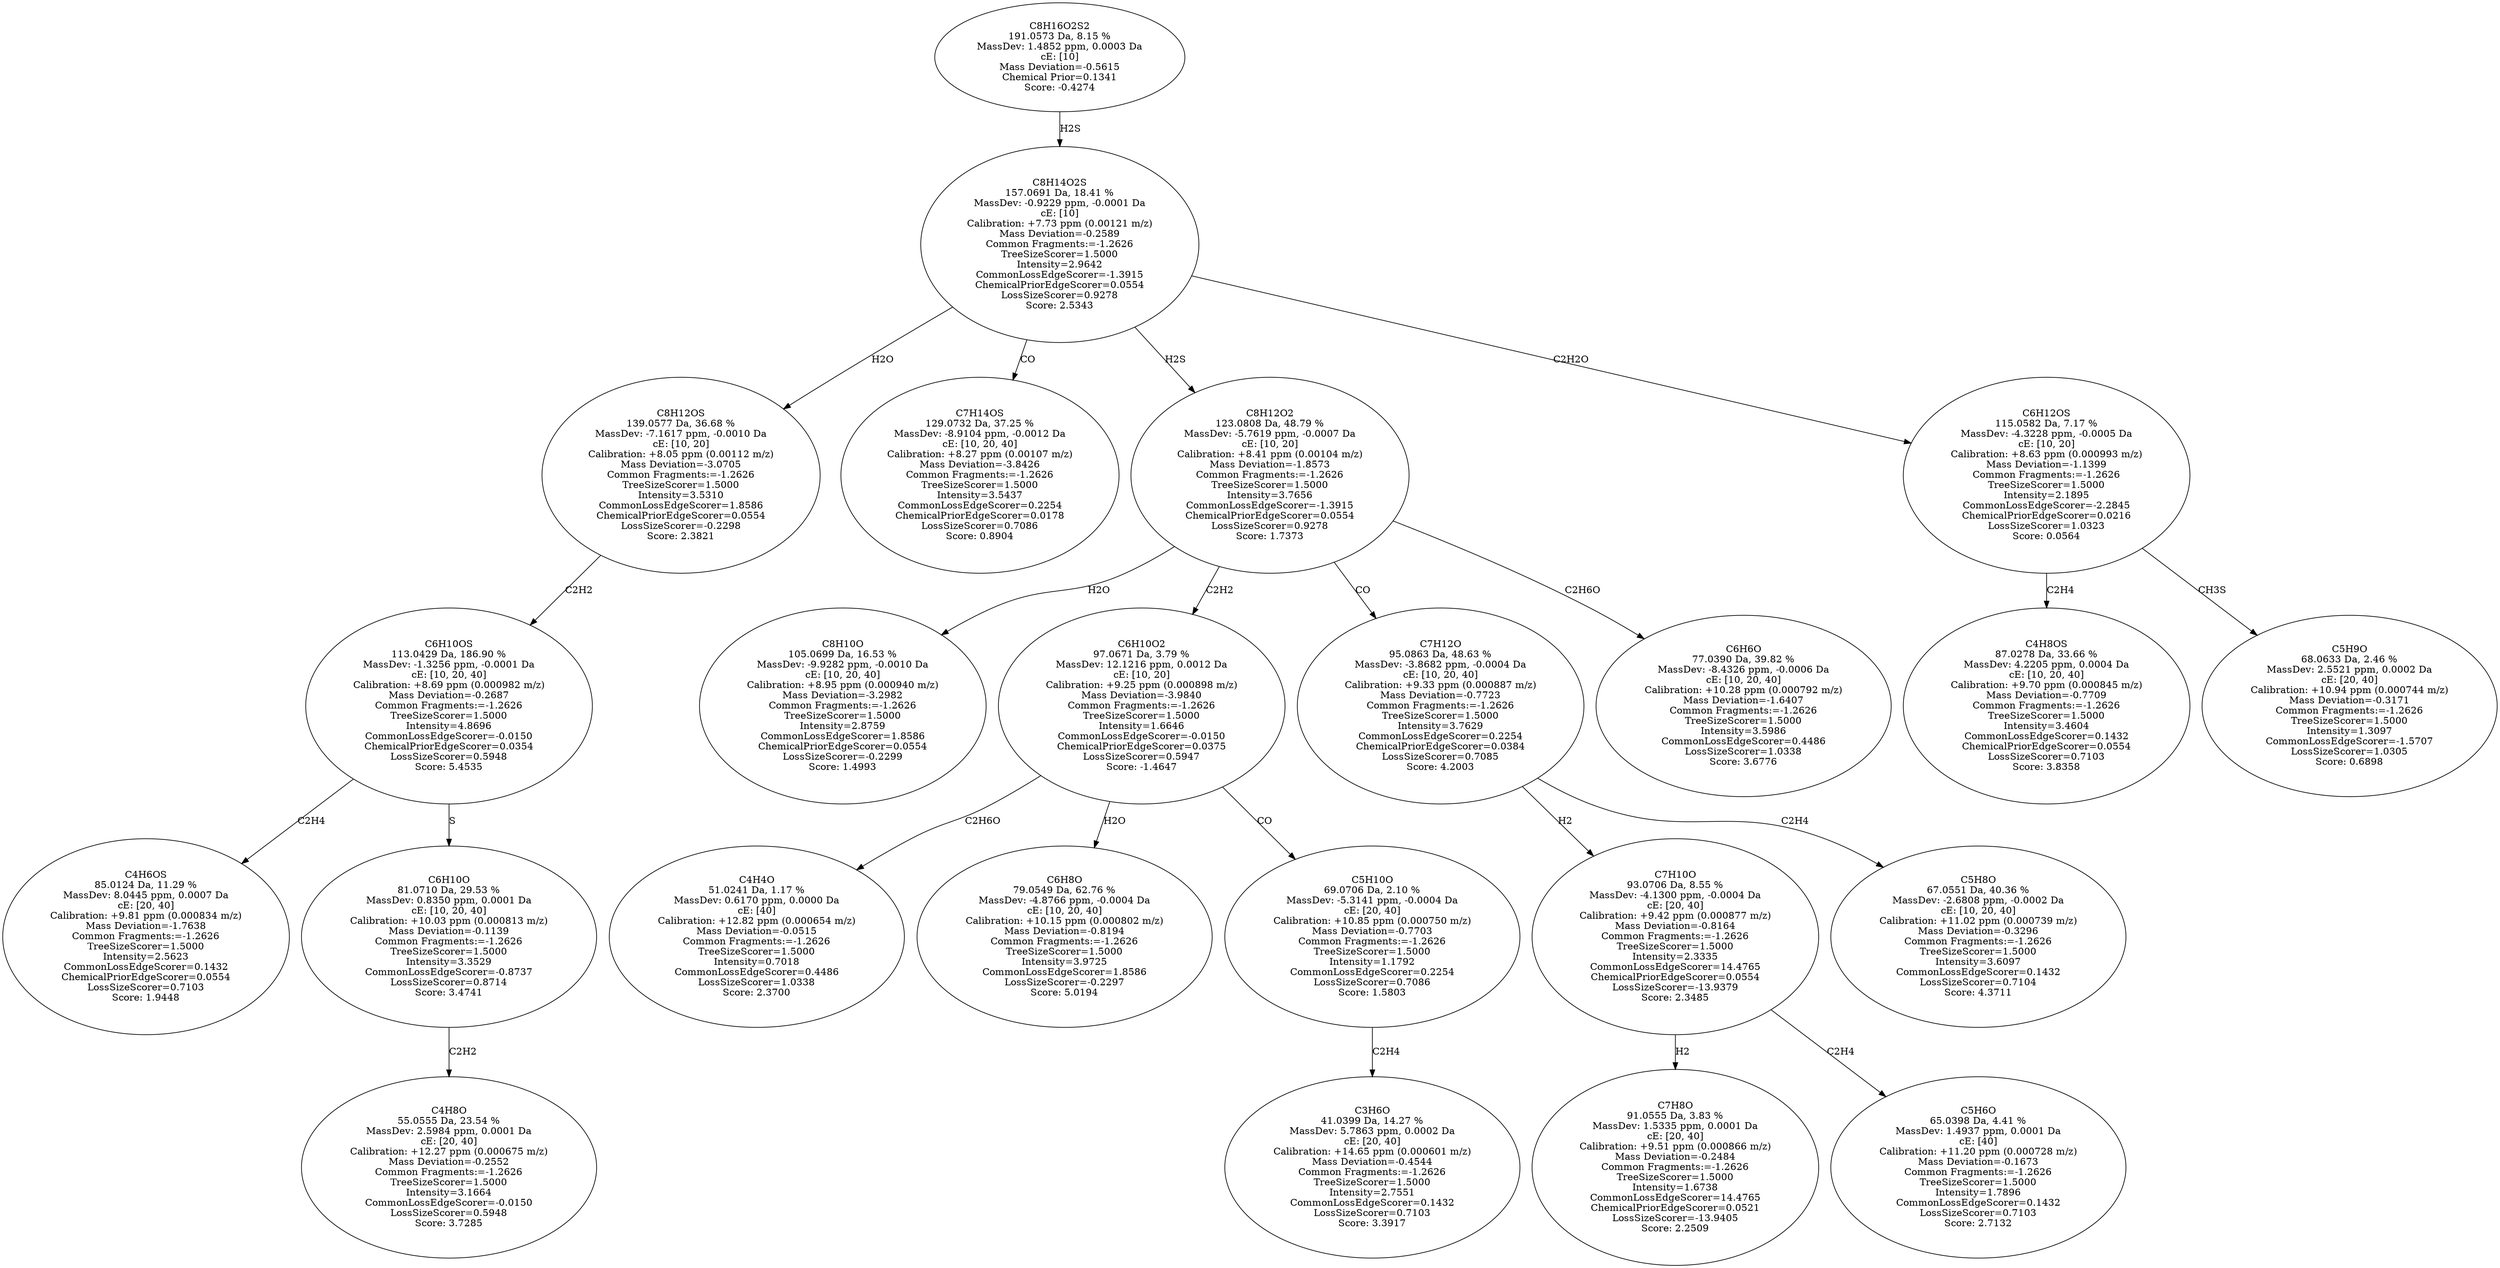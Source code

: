 strict digraph {
v1 [label="C4H6OS\n85.0124 Da, 11.29 %\nMassDev: 8.0445 ppm, 0.0007 Da\ncE: [20, 40]\nCalibration: +9.81 ppm (0.000834 m/z)\nMass Deviation=-1.7638\nCommon Fragments:=-1.2626\nTreeSizeScorer=1.5000\nIntensity=2.5623\nCommonLossEdgeScorer=0.1432\nChemicalPriorEdgeScorer=0.0554\nLossSizeScorer=0.7103\nScore: 1.9448"];
v2 [label="C4H8O\n55.0555 Da, 23.54 %\nMassDev: 2.5984 ppm, 0.0001 Da\ncE: [20, 40]\nCalibration: +12.27 ppm (0.000675 m/z)\nMass Deviation=-0.2552\nCommon Fragments:=-1.2626\nTreeSizeScorer=1.5000\nIntensity=3.1664\nCommonLossEdgeScorer=-0.0150\nLossSizeScorer=0.5948\nScore: 3.7285"];
v3 [label="C6H10O\n81.0710 Da, 29.53 %\nMassDev: 0.8350 ppm, 0.0001 Da\ncE: [10, 20, 40]\nCalibration: +10.03 ppm (0.000813 m/z)\nMass Deviation=-0.1139\nCommon Fragments:=-1.2626\nTreeSizeScorer=1.5000\nIntensity=3.3529\nCommonLossEdgeScorer=-0.8737\nLossSizeScorer=0.8714\nScore: 3.4741"];
v4 [label="C6H10OS\n113.0429 Da, 186.90 %\nMassDev: -1.3256 ppm, -0.0001 Da\ncE: [10, 20, 40]\nCalibration: +8.69 ppm (0.000982 m/z)\nMass Deviation=-0.2687\nCommon Fragments:=-1.2626\nTreeSizeScorer=1.5000\nIntensity=4.8696\nCommonLossEdgeScorer=-0.0150\nChemicalPriorEdgeScorer=0.0354\nLossSizeScorer=0.5948\nScore: 5.4535"];
v5 [label="C8H12OS\n139.0577 Da, 36.68 %\nMassDev: -7.1617 ppm, -0.0010 Da\ncE: [10, 20]\nCalibration: +8.05 ppm (0.00112 m/z)\nMass Deviation=-3.0705\nCommon Fragments:=-1.2626\nTreeSizeScorer=1.5000\nIntensity=3.5310\nCommonLossEdgeScorer=1.8586\nChemicalPriorEdgeScorer=0.0554\nLossSizeScorer=-0.2298\nScore: 2.3821"];
v6 [label="C7H14OS\n129.0732 Da, 37.25 %\nMassDev: -8.9104 ppm, -0.0012 Da\ncE: [10, 20, 40]\nCalibration: +8.27 ppm (0.00107 m/z)\nMass Deviation=-3.8426\nCommon Fragments:=-1.2626\nTreeSizeScorer=1.5000\nIntensity=3.5437\nCommonLossEdgeScorer=0.2254\nChemicalPriorEdgeScorer=0.0178\nLossSizeScorer=0.7086\nScore: 0.8904"];
v7 [label="C8H10O\n105.0699 Da, 16.53 %\nMassDev: -9.9282 ppm, -0.0010 Da\ncE: [10, 20, 40]\nCalibration: +8.95 ppm (0.000940 m/z)\nMass Deviation=-3.2982\nCommon Fragments:=-1.2626\nTreeSizeScorer=1.5000\nIntensity=2.8759\nCommonLossEdgeScorer=1.8586\nChemicalPriorEdgeScorer=0.0554\nLossSizeScorer=-0.2299\nScore: 1.4993"];
v8 [label="C4H4O\n51.0241 Da, 1.17 %\nMassDev: 0.6170 ppm, 0.0000 Da\ncE: [40]\nCalibration: +12.82 ppm (0.000654 m/z)\nMass Deviation=-0.0515\nCommon Fragments:=-1.2626\nTreeSizeScorer=1.5000\nIntensity=0.7018\nCommonLossEdgeScorer=0.4486\nLossSizeScorer=1.0338\nScore: 2.3700"];
v9 [label="C6H8O\n79.0549 Da, 62.76 %\nMassDev: -4.8766 ppm, -0.0004 Da\ncE: [10, 20, 40]\nCalibration: +10.15 ppm (0.000802 m/z)\nMass Deviation=-0.8194\nCommon Fragments:=-1.2626\nTreeSizeScorer=1.5000\nIntensity=3.9725\nCommonLossEdgeScorer=1.8586\nLossSizeScorer=-0.2297\nScore: 5.0194"];
v10 [label="C3H6O\n41.0399 Da, 14.27 %\nMassDev: 5.7863 ppm, 0.0002 Da\ncE: [20, 40]\nCalibration: +14.65 ppm (0.000601 m/z)\nMass Deviation=-0.4544\nCommon Fragments:=-1.2626\nTreeSizeScorer=1.5000\nIntensity=2.7551\nCommonLossEdgeScorer=0.1432\nLossSizeScorer=0.7103\nScore: 3.3917"];
v11 [label="C5H10O\n69.0706 Da, 2.10 %\nMassDev: -5.3141 ppm, -0.0004 Da\ncE: [20, 40]\nCalibration: +10.85 ppm (0.000750 m/z)\nMass Deviation=-0.7703\nCommon Fragments:=-1.2626\nTreeSizeScorer=1.5000\nIntensity=1.1792\nCommonLossEdgeScorer=0.2254\nLossSizeScorer=0.7086\nScore: 1.5803"];
v12 [label="C6H10O2\n97.0671 Da, 3.79 %\nMassDev: 12.1216 ppm, 0.0012 Da\ncE: [10, 20]\nCalibration: +9.25 ppm (0.000898 m/z)\nMass Deviation=-3.9840\nCommon Fragments:=-1.2626\nTreeSizeScorer=1.5000\nIntensity=1.6646\nCommonLossEdgeScorer=-0.0150\nChemicalPriorEdgeScorer=0.0375\nLossSizeScorer=0.5947\nScore: -1.4647"];
v13 [label="C7H8O\n91.0555 Da, 3.83 %\nMassDev: 1.5335 ppm, 0.0001 Da\ncE: [20, 40]\nCalibration: +9.51 ppm (0.000866 m/z)\nMass Deviation=-0.2484\nCommon Fragments:=-1.2626\nTreeSizeScorer=1.5000\nIntensity=1.6738\nCommonLossEdgeScorer=14.4765\nChemicalPriorEdgeScorer=0.0521\nLossSizeScorer=-13.9405\nScore: 2.2509"];
v14 [label="C5H6O\n65.0398 Da, 4.41 %\nMassDev: 1.4937 ppm, 0.0001 Da\ncE: [40]\nCalibration: +11.20 ppm (0.000728 m/z)\nMass Deviation=-0.1673\nCommon Fragments:=-1.2626\nTreeSizeScorer=1.5000\nIntensity=1.7896\nCommonLossEdgeScorer=0.1432\nLossSizeScorer=0.7103\nScore: 2.7132"];
v15 [label="C7H10O\n93.0706 Da, 8.55 %\nMassDev: -4.1300 ppm, -0.0004 Da\ncE: [20, 40]\nCalibration: +9.42 ppm (0.000877 m/z)\nMass Deviation=-0.8164\nCommon Fragments:=-1.2626\nTreeSizeScorer=1.5000\nIntensity=2.3335\nCommonLossEdgeScorer=14.4765\nChemicalPriorEdgeScorer=0.0554\nLossSizeScorer=-13.9379\nScore: 2.3485"];
v16 [label="C5H8O\n67.0551 Da, 40.36 %\nMassDev: -2.6808 ppm, -0.0002 Da\ncE: [10, 20, 40]\nCalibration: +11.02 ppm (0.000739 m/z)\nMass Deviation=-0.3296\nCommon Fragments:=-1.2626\nTreeSizeScorer=1.5000\nIntensity=3.6097\nCommonLossEdgeScorer=0.1432\nLossSizeScorer=0.7104\nScore: 4.3711"];
v17 [label="C7H12O\n95.0863 Da, 48.63 %\nMassDev: -3.8682 ppm, -0.0004 Da\ncE: [10, 20, 40]\nCalibration: +9.33 ppm (0.000887 m/z)\nMass Deviation=-0.7723\nCommon Fragments:=-1.2626\nTreeSizeScorer=1.5000\nIntensity=3.7629\nCommonLossEdgeScorer=0.2254\nChemicalPriorEdgeScorer=0.0384\nLossSizeScorer=0.7085\nScore: 4.2003"];
v18 [label="C6H6O\n77.0390 Da, 39.82 %\nMassDev: -8.4326 ppm, -0.0006 Da\ncE: [10, 20, 40]\nCalibration: +10.28 ppm (0.000792 m/z)\nMass Deviation=-1.6407\nCommon Fragments:=-1.2626\nTreeSizeScorer=1.5000\nIntensity=3.5986\nCommonLossEdgeScorer=0.4486\nLossSizeScorer=1.0338\nScore: 3.6776"];
v19 [label="C8H12O2\n123.0808 Da, 48.79 %\nMassDev: -5.7619 ppm, -0.0007 Da\ncE: [10, 20]\nCalibration: +8.41 ppm (0.00104 m/z)\nMass Deviation=-1.8573\nCommon Fragments:=-1.2626\nTreeSizeScorer=1.5000\nIntensity=3.7656\nCommonLossEdgeScorer=-1.3915\nChemicalPriorEdgeScorer=0.0554\nLossSizeScorer=0.9278\nScore: 1.7373"];
v20 [label="C4H8OS\n87.0278 Da, 33.66 %\nMassDev: 4.2205 ppm, 0.0004 Da\ncE: [10, 20, 40]\nCalibration: +9.70 ppm (0.000845 m/z)\nMass Deviation=-0.7709\nCommon Fragments:=-1.2626\nTreeSizeScorer=1.5000\nIntensity=3.4604\nCommonLossEdgeScorer=0.1432\nChemicalPriorEdgeScorer=0.0554\nLossSizeScorer=0.7103\nScore: 3.8358"];
v21 [label="C5H9O\n68.0633 Da, 2.46 %\nMassDev: 2.5521 ppm, 0.0002 Da\ncE: [20, 40]\nCalibration: +10.94 ppm (0.000744 m/z)\nMass Deviation=-0.3171\nCommon Fragments:=-1.2626\nTreeSizeScorer=1.5000\nIntensity=1.3097\nCommonLossEdgeScorer=-1.5707\nLossSizeScorer=1.0305\nScore: 0.6898"];
v22 [label="C6H12OS\n115.0582 Da, 7.17 %\nMassDev: -4.3228 ppm, -0.0005 Da\ncE: [10, 20]\nCalibration: +8.63 ppm (0.000993 m/z)\nMass Deviation=-1.1399\nCommon Fragments:=-1.2626\nTreeSizeScorer=1.5000\nIntensity=2.1895\nCommonLossEdgeScorer=-2.2845\nChemicalPriorEdgeScorer=0.0216\nLossSizeScorer=1.0323\nScore: 0.0564"];
v23 [label="C8H14O2S\n157.0691 Da, 18.41 %\nMassDev: -0.9229 ppm, -0.0001 Da\ncE: [10]\nCalibration: +7.73 ppm (0.00121 m/z)\nMass Deviation=-0.2589\nCommon Fragments:=-1.2626\nTreeSizeScorer=1.5000\nIntensity=2.9642\nCommonLossEdgeScorer=-1.3915\nChemicalPriorEdgeScorer=0.0554\nLossSizeScorer=0.9278\nScore: 2.5343"];
v24 [label="C8H16O2S2\n191.0573 Da, 8.15 %\nMassDev: 1.4852 ppm, 0.0003 Da\ncE: [10]\nMass Deviation=-0.5615\nChemical Prior=0.1341\nScore: -0.4274"];
v4 -> v1 [label="C2H4"];
v3 -> v2 [label="C2H2"];
v4 -> v3 [label="S"];
v5 -> v4 [label="C2H2"];
v23 -> v5 [label="H2O"];
v23 -> v6 [label="CO"];
v19 -> v7 [label="H2O"];
v12 -> v8 [label="C2H6O"];
v12 -> v9 [label="H2O"];
v11 -> v10 [label="C2H4"];
v12 -> v11 [label="CO"];
v19 -> v12 [label="C2H2"];
v15 -> v13 [label="H2"];
v15 -> v14 [label="C2H4"];
v17 -> v15 [label="H2"];
v17 -> v16 [label="C2H4"];
v19 -> v17 [label="CO"];
v19 -> v18 [label="C2H6O"];
v23 -> v19 [label="H2S"];
v22 -> v20 [label="C2H4"];
v22 -> v21 [label="CH3S"];
v23 -> v22 [label="C2H2O"];
v24 -> v23 [label="H2S"];
}